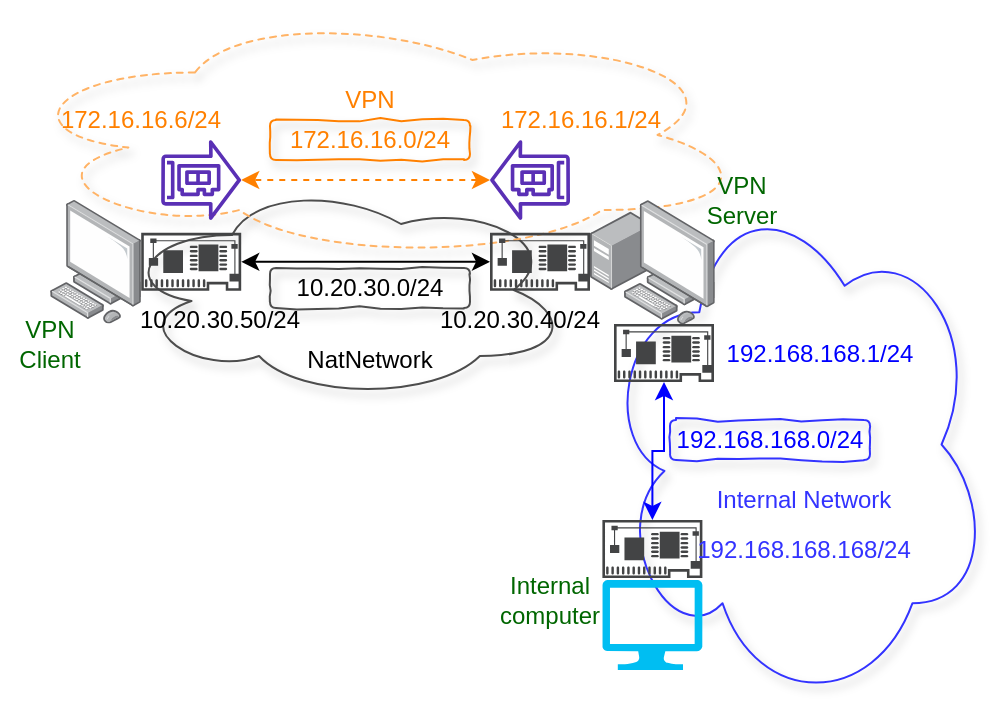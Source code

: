 <mxfile version="12.9.13" type="device"><diagram id="863XhxX35wH_YybUs5PG" name="Page-1"><mxGraphModel dx="1072" dy="792" grid="1" gridSize="10" guides="1" tooltips="1" connect="1" arrows="1" fold="1" page="1" pageScale="1" pageWidth="850" pageHeight="1100" math="0" shadow="0"><root><mxCell id="0"/><mxCell id="1" parent="0"/><mxCell id="WD8UrJdO0Ag3Ldln3dWC-30" value="" style="ellipse;shape=cloud;whiteSpace=wrap;html=1;rounded=1;shadow=1;glass=1;comic=1;strokeColor=#3333FF;fillColor=none;" vertex="1" parent="1"><mxGeometry x="456.2" y="230" width="193.8" height="264.5" as="geometry"/></mxCell><mxCell id="WD8UrJdO0Ag3Ldln3dWC-23" value="" style="ellipse;shape=cloud;whiteSpace=wrap;html=1;rounded=1;shadow=1;glass=1;comic=1;strokeColor=#4D4D4D;fillColor=none;" vertex="1" parent="1"><mxGeometry x="214.7" y="230" width="225.3" height="110" as="geometry"/></mxCell><mxCell id="WD8UrJdO0Ag3Ldln3dWC-26" value="" style="ellipse;shape=cloud;whiteSpace=wrap;html=1;rounded=1;shadow=1;glass=1;comic=1;strokeColor=#FFB366;fillColor=none;dashed=1;" vertex="1" parent="1"><mxGeometry x="160" y="145" width="370" height="125" as="geometry"/></mxCell><mxCell id="WD8UrJdO0Ag3Ldln3dWC-1" value="" style="points=[];aspect=fixed;html=1;align=center;shadow=0;dashed=0;image;image=img/lib/allied_telesis/computer_and_terminals/Personal_Computer_with_Server.svg;" vertex="1" parent="1"><mxGeometry x="450" y="240" width="62.4" height="62.4" as="geometry"/></mxCell><mxCell id="WD8UrJdO0Ag3Ldln3dWC-2" value="" style="points=[];aspect=fixed;html=1;align=center;shadow=0;dashed=0;image;image=img/lib/allied_telesis/computer_and_terminals/Personal_Computer.svg;" vertex="1" parent="1"><mxGeometry x="180" y="240" width="45.6" height="61.8" as="geometry"/></mxCell><mxCell id="WD8UrJdO0Ag3Ldln3dWC-3" value="" style="verticalLabelPosition=bottom;html=1;verticalAlign=top;align=center;strokeColor=none;fillColor=#00BEF2;shape=mxgraph.azure.computer;pointerEvents=1;" vertex="1" parent="1"><mxGeometry x="456.2" y="430" width="50" height="45" as="geometry"/></mxCell><mxCell id="WD8UrJdO0Ag3Ldln3dWC-4" value="" style="pointerEvents=1;shadow=0;dashed=0;html=1;strokeColor=none;fillColor=#434445;aspect=fixed;labelPosition=center;verticalLabelPosition=bottom;verticalAlign=top;align=center;outlineConnect=0;shape=mxgraph.vvd.physical_network_adapter;" vertex="1" parent="1"><mxGeometry x="462" y="302" width="50" height="29.0" as="geometry"/></mxCell><mxCell id="WD8UrJdO0Ag3Ldln3dWC-11" style="edgeStyle=orthogonalEdgeStyle;rounded=0;orthogonalLoop=1;jettySize=auto;html=1;startArrow=classic;startFill=1;" edge="1" parent="1" source="WD8UrJdO0Ag3Ldln3dWC-5" target="WD8UrJdO0Ag3Ldln3dWC-6"><mxGeometry relative="1" as="geometry"/></mxCell><mxCell id="WD8UrJdO0Ag3Ldln3dWC-5" value="" style="pointerEvents=1;shadow=0;dashed=0;html=1;strokeColor=none;fillColor=#434445;aspect=fixed;labelPosition=center;verticalLabelPosition=bottom;verticalAlign=top;align=center;outlineConnect=0;shape=mxgraph.vvd.physical_network_adapter;" vertex="1" parent="1"><mxGeometry x="400" y="256.4" width="50" height="29.0" as="geometry"/></mxCell><mxCell id="WD8UrJdO0Ag3Ldln3dWC-6" value="" style="pointerEvents=1;shadow=0;dashed=0;html=1;strokeColor=none;fillColor=#434445;aspect=fixed;labelPosition=center;verticalLabelPosition=bottom;verticalAlign=top;align=center;outlineConnect=0;shape=mxgraph.vvd.physical_network_adapter;" vertex="1" parent="1"><mxGeometry x="225.6" y="256.4" width="50" height="29.0" as="geometry"/></mxCell><mxCell id="WD8UrJdO0Ag3Ldln3dWC-7" value="" style="outlineConnect=0;fontColor=#232F3E;gradientColor=none;fillColor=#5A30B5;strokeColor=none;dashed=0;verticalLabelPosition=bottom;verticalAlign=top;align=center;html=1;fontSize=12;fontStyle=0;aspect=fixed;pointerEvents=1;shape=mxgraph.aws4.elastic_network_adapter;" vertex="1" parent="1"><mxGeometry x="235.6" y="210" width="40" height="40" as="geometry"/></mxCell><mxCell id="WD8UrJdO0Ag3Ldln3dWC-12" style="edgeStyle=orthogonalEdgeStyle;rounded=0;orthogonalLoop=1;jettySize=auto;html=1;startArrow=classic;startFill=1;dashed=1;strokeColor=#FF8000;fontColor=#FF8000;" edge="1" parent="1" source="WD8UrJdO0Ag3Ldln3dWC-8" target="WD8UrJdO0Ag3Ldln3dWC-7"><mxGeometry relative="1" as="geometry"/></mxCell><mxCell id="WD8UrJdO0Ag3Ldln3dWC-8" value="" style="outlineConnect=0;fontColor=#232F3E;gradientColor=none;fillColor=#5A30B5;strokeColor=none;dashed=0;verticalLabelPosition=bottom;verticalAlign=top;align=center;html=1;fontSize=12;fontStyle=0;aspect=fixed;pointerEvents=1;shape=mxgraph.aws4.elastic_network_adapter;flipH=1;" vertex="1" parent="1"><mxGeometry x="400" y="210" width="40" height="40" as="geometry"/></mxCell><mxCell id="WD8UrJdO0Ag3Ldln3dWC-10" style="edgeStyle=orthogonalEdgeStyle;rounded=0;orthogonalLoop=1;jettySize=auto;html=1;startArrow=classic;startFill=1;strokeColor=#0000FF;" edge="1" parent="1" source="WD8UrJdO0Ag3Ldln3dWC-9" target="WD8UrJdO0Ag3Ldln3dWC-4"><mxGeometry relative="1" as="geometry"/></mxCell><mxCell id="WD8UrJdO0Ag3Ldln3dWC-9" value="" style="pointerEvents=1;shadow=0;dashed=0;html=1;strokeColor=none;fillColor=#434445;aspect=fixed;labelPosition=center;verticalLabelPosition=bottom;verticalAlign=top;align=center;outlineConnect=0;shape=mxgraph.vvd.physical_network_adapter;" vertex="1" parent="1"><mxGeometry x="456.2" y="400" width="50" height="29.0" as="geometry"/></mxCell><mxCell id="WD8UrJdO0Ag3Ldln3dWC-13" value="10.20.30.0/24" style="text;html=1;strokeColor=#4D4D4D;fillColor=none;align=center;verticalAlign=middle;whiteSpace=wrap;rounded=1;comic=1;glass=1;shadow=1;" vertex="1" parent="1"><mxGeometry x="290" y="274" width="100" height="20" as="geometry"/></mxCell><mxCell id="WD8UrJdO0Ag3Ldln3dWC-16" value="10.20.30.50/24" style="text;html=1;strokeColor=none;fillColor=none;align=center;verticalAlign=middle;whiteSpace=wrap;rounded=0;" vertex="1" parent="1"><mxGeometry x="220" y="290" width="90" height="20" as="geometry"/></mxCell><mxCell id="WD8UrJdO0Ag3Ldln3dWC-17" value="10.20.30.40/24" style="text;html=1;strokeColor=none;fillColor=none;align=center;verticalAlign=middle;whiteSpace=wrap;rounded=0;" vertex="1" parent="1"><mxGeometry x="370" y="290" width="90" height="20" as="geometry"/></mxCell><mxCell id="WD8UrJdO0Ag3Ldln3dWC-18" value="172.16.16.6/24" style="text;html=1;strokeColor=none;fillColor=none;align=center;verticalAlign=middle;whiteSpace=wrap;rounded=0;fontColor=#FF8000;" vertex="1" parent="1"><mxGeometry x="180" y="190" width="90.6" height="20" as="geometry"/></mxCell><mxCell id="WD8UrJdO0Ag3Ldln3dWC-19" value="172.16.16.0/24" style="text;html=1;strokeColor=#FF8000;fillColor=none;align=center;verticalAlign=middle;whiteSpace=wrap;rounded=1;comic=1;glass=1;shadow=1;fontColor=#FF8000;" vertex="1" parent="1"><mxGeometry x="290" y="200" width="100" height="20" as="geometry"/></mxCell><mxCell id="WD8UrJdO0Ag3Ldln3dWC-20" value="192.168.168.0/24" style="text;html=1;strokeColor=#3333FF;fillColor=none;align=center;verticalAlign=middle;whiteSpace=wrap;rounded=1;comic=1;glass=1;shadow=1;fontColor=#0000FF;" vertex="1" parent="1"><mxGeometry x="490" y="350" width="100" height="20" as="geometry"/></mxCell><mxCell id="WD8UrJdO0Ag3Ldln3dWC-21" value="192.168.168.1/24" style="text;html=1;strokeColor=none;fillColor=none;align=center;verticalAlign=middle;whiteSpace=wrap;rounded=0;fontColor=#0000FF;" vertex="1" parent="1"><mxGeometry x="520" y="306.5" width="90" height="20" as="geometry"/></mxCell><mxCell id="WD8UrJdO0Ag3Ldln3dWC-22" value="192.168.168.168/24" style="text;html=1;strokeColor=none;fillColor=none;align=center;verticalAlign=middle;whiteSpace=wrap;rounded=0;fontColor=#3333FF;" vertex="1" parent="1"><mxGeometry x="512" y="404.5" width="90" height="20" as="geometry"/></mxCell><mxCell id="WD8UrJdO0Ag3Ldln3dWC-24" value="VPN" style="text;html=1;strokeColor=none;fillColor=none;align=center;verticalAlign=middle;whiteSpace=wrap;rounded=0;shadow=1;glass=1;comic=1;fontColor=#FF8000;" vertex="1" parent="1"><mxGeometry x="303" y="180" width="74" height="20" as="geometry"/></mxCell><mxCell id="WD8UrJdO0Ag3Ldln3dWC-25" value="NatNetwork" style="text;html=1;strokeColor=none;fillColor=none;align=center;verticalAlign=middle;whiteSpace=wrap;rounded=0;shadow=1;glass=1;comic=1;" vertex="1" parent="1"><mxGeometry x="303" y="310" width="74" height="20" as="geometry"/></mxCell><mxCell id="WD8UrJdO0Ag3Ldln3dWC-28" value="172.16.16.1/24" style="text;html=1;strokeColor=none;fillColor=none;align=center;verticalAlign=middle;whiteSpace=wrap;rounded=0;fontColor=#FF8000;" vertex="1" parent="1"><mxGeometry x="400" y="190" width="90.6" height="20" as="geometry"/></mxCell><mxCell id="WD8UrJdO0Ag3Ldln3dWC-31" value="Internal Network" style="text;html=1;strokeColor=none;fillColor=none;align=center;verticalAlign=middle;whiteSpace=wrap;rounded=0;fontColor=#3333FF;" vertex="1" parent="1"><mxGeometry x="512.4" y="380" width="90" height="20" as="geometry"/></mxCell><mxCell id="WD8UrJdO0Ag3Ldln3dWC-32" value="VPN Client" style="text;html=1;strokeColor=none;fillColor=none;align=center;verticalAlign=middle;whiteSpace=wrap;rounded=0;shadow=1;glass=1;dashed=1;comic=1;fontColor=#006600;" vertex="1" parent="1"><mxGeometry x="160" y="302" width="40" height="20" as="geometry"/></mxCell><mxCell id="WD8UrJdO0Ag3Ldln3dWC-33" value="VPN Server" style="text;html=1;strokeColor=none;fillColor=none;align=center;verticalAlign=middle;whiteSpace=wrap;rounded=0;shadow=1;glass=1;dashed=1;comic=1;fontColor=#006600;" vertex="1" parent="1"><mxGeometry x="506.2" y="230" width="40" height="20" as="geometry"/></mxCell><mxCell id="WD8UrJdO0Ag3Ldln3dWC-34" value="Internal computer" style="text;html=1;strokeColor=none;fillColor=none;align=center;verticalAlign=middle;whiteSpace=wrap;rounded=0;shadow=1;glass=1;dashed=1;comic=1;fontColor=#006600;" vertex="1" parent="1"><mxGeometry x="410" y="430" width="40" height="20" as="geometry"/></mxCell></root></mxGraphModel></diagram></mxfile>